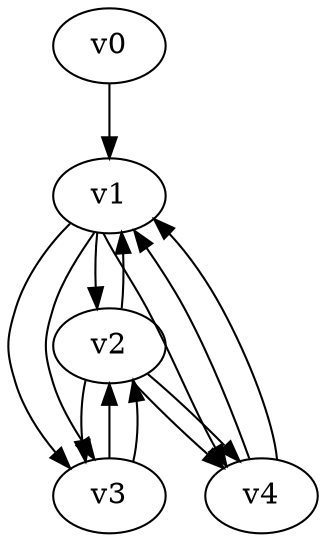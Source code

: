 digraph G { 
v0 -> v1;
v1 -> v2 -> v3;
v1 -> v3 -> v2;
v1 -> v3 -> v2;
v2 -> v1 -> v4;
v2 -> v4 -> v1;
v2 -> v4 -> v1;
}